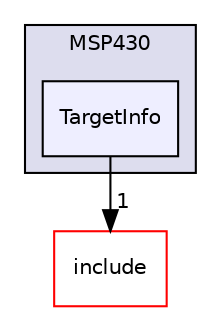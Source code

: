 digraph "lib/Target/MSP430/TargetInfo" {
  bgcolor=transparent;
  compound=true
  node [ fontsize="10", fontname="Helvetica"];
  edge [ labelfontsize="10", labelfontname="Helvetica"];
  subgraph clusterdir_1fbfc9619b7fcb26c3e383a9737c5864 {
    graph [ bgcolor="#ddddee", pencolor="black", label="MSP430" fontname="Helvetica", fontsize="10", URL="dir_1fbfc9619b7fcb26c3e383a9737c5864.html"]
  dir_4247d1ea9743fbac91674b411882f57a [shape=box, label="TargetInfo", style="filled", fillcolor="#eeeeff", pencolor="black", URL="dir_4247d1ea9743fbac91674b411882f57a.html"];
  }
  dir_d44c64559bbebec7f509842c48db8b23 [shape=box label="include" color="red" URL="dir_d44c64559bbebec7f509842c48db8b23.html"];
  dir_4247d1ea9743fbac91674b411882f57a->dir_d44c64559bbebec7f509842c48db8b23 [headlabel="1", labeldistance=1.5 headhref="dir_000167_000001.html"];
}
